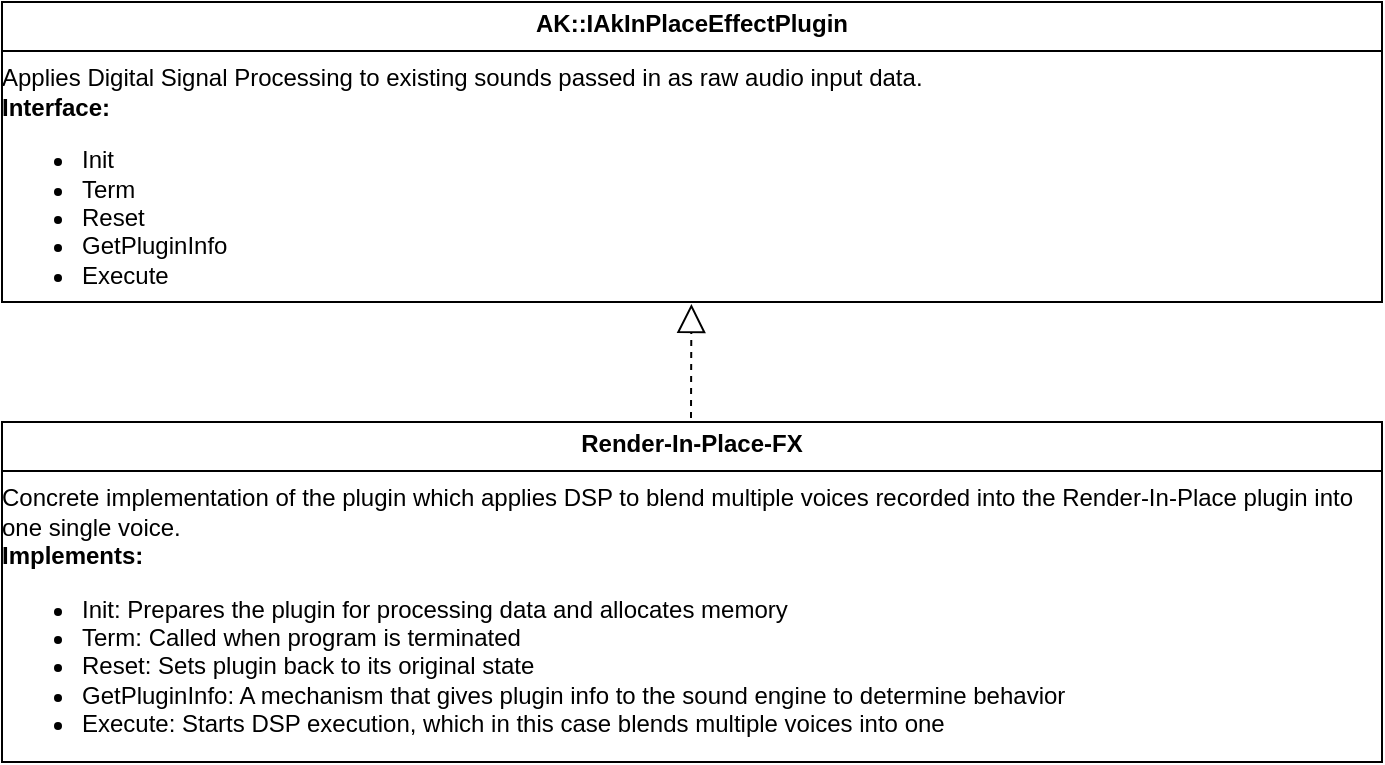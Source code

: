 <mxfile version="26.0.16">
  <diagram name="Page-1" id="hTqdF-e7lOscqvMxLip4">
    <mxGraphModel dx="2029" dy="1110" grid="1" gridSize="10" guides="1" tooltips="1" connect="1" arrows="1" fold="1" page="1" pageScale="1" pageWidth="850" pageHeight="1100" math="0" shadow="0">
      <root>
        <mxCell id="0" />
        <mxCell id="1" parent="0" />
        <mxCell id="7aQB0vsyOE-kVPlmIeDC-1" value="&lt;p style=&quot;margin:0px;margin-top:4px;text-align:center;&quot;&gt;&lt;b style=&quot;background-color: transparent; color: light-dark(rgb(0, 0, 0), rgb(255, 255, 255));&quot;&gt;Render-In-Place-FX&lt;/b&gt;&lt;/p&gt;&lt;hr size=&quot;1&quot; style=&quot;border-style:solid;&quot;&gt;&lt;div&gt;Concrete implementation of the plugin which applies DSP to blend multiple voices recorded into the Render-In-Place plugin into one single voice.&lt;/div&gt;&lt;div&gt;&lt;b&gt;Implements:&lt;/b&gt;&lt;div style=&quot;height: 2px;&quot;&gt;&lt;ul&gt;&lt;li&gt;&lt;span style=&quot;background-color: transparent; color: light-dark(rgb(0, 0, 0), rgb(255, 255, 255));&quot;&gt;Init: Prepares the plugin for processing data and allocates memory&lt;/span&gt;&lt;br&gt;&lt;/li&gt;&lt;li&gt;Term: Called when program is terminated&lt;/li&gt;&lt;li&gt;Reset: Sets plugin back to its original state&lt;/li&gt;&lt;li&gt;GetPluginInfo: A mechanism that gives plugin info to the sound engine to determine behavior&lt;/li&gt;&lt;li&gt;Execute: Starts DSP execution, which in this case blends multiple voices into one&lt;/li&gt;&lt;/ul&gt;&lt;/div&gt;&lt;/div&gt;" style="verticalAlign=top;align=left;overflow=fill;html=1;whiteSpace=wrap;" parent="1" vertex="1">
          <mxGeometry x="130" y="340" width="690" height="170" as="geometry" />
        </mxCell>
        <mxCell id="7aQB0vsyOE-kVPlmIeDC-2" value="&lt;p style=&quot;margin:0px;margin-top:4px;text-align:center;&quot;&gt;&lt;b style=&quot;background-color: transparent; color: light-dark(rgb(0, 0, 0), rgb(255, 255, 255));&quot;&gt;AK::IAkInPlaceEffectPlugin&lt;/b&gt;&lt;/p&gt;&lt;hr size=&quot;1&quot; style=&quot;border-style:solid;&quot;&gt;Applies Digital Signal Processing to existing sounds passed in as raw audio input data.&lt;div&gt;&lt;b style=&quot;background-color: transparent; color: light-dark(rgb(0, 0, 0), rgb(255, 255, 255)); text-wrap: nowrap;&quot;&gt;Interface:&amp;nbsp;&lt;/b&gt;&lt;div style=&quot;height:2px;&quot;&gt;&lt;ul&gt;&lt;li&gt;&lt;span style=&quot;background-color: transparent; color: light-dark(rgb(0, 0, 0), rgb(255, 255, 255));&quot;&gt;Init&lt;/span&gt;&lt;br&gt;&lt;/li&gt;&lt;li&gt;Term&lt;/li&gt;&lt;li&gt;Reset&lt;/li&gt;&lt;li&gt;GetPluginInfo&lt;/li&gt;&lt;li&gt;Execute&lt;/li&gt;&lt;/ul&gt;&lt;/div&gt;&lt;/div&gt;" style="verticalAlign=top;align=left;overflow=fill;html=1;whiteSpace=wrap;" parent="1" vertex="1">
          <mxGeometry x="130" y="130" width="690" height="150" as="geometry" />
        </mxCell>
        <mxCell id="7aQB0vsyOE-kVPlmIeDC-6" value="" style="endArrow=block;dashed=1;endFill=0;endSize=12;html=1;rounded=0;entryX=0.399;entryY=0.051;entryDx=0;entryDy=0;entryPerimeter=0;" parent="1" edge="1">
          <mxGeometry width="160" relative="1" as="geometry">
            <mxPoint x="474.5" y="338.0" as="sourcePoint" />
            <mxPoint x="474.7" y="280.96" as="targetPoint" />
          </mxGeometry>
        </mxCell>
      </root>
    </mxGraphModel>
  </diagram>
</mxfile>
